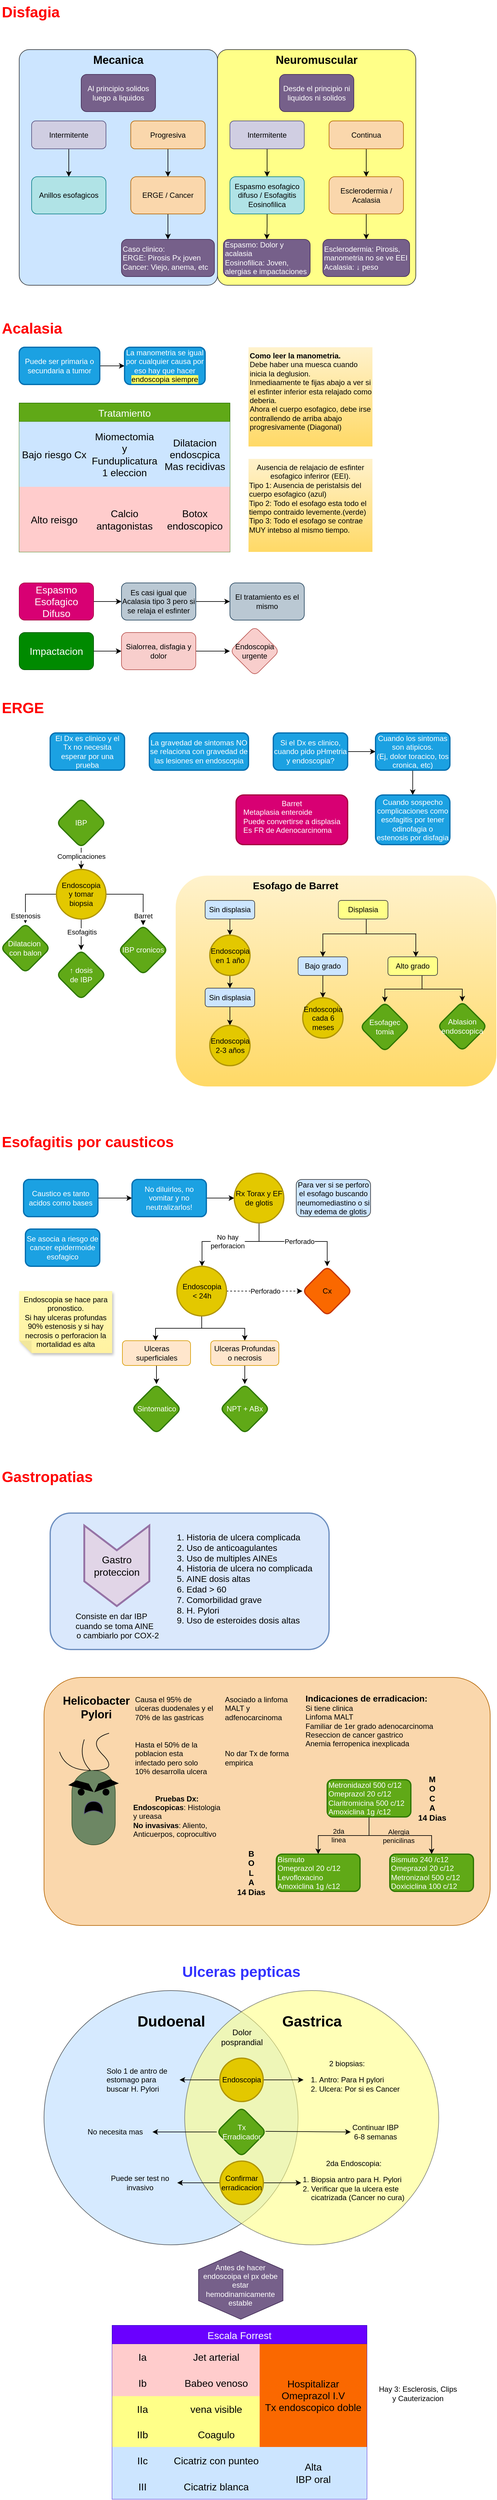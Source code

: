 <mxfile version="21.6.8" type="github">
  <diagram name="Page-1" id="vxQiwhmBXQwjBZL9es7v">
    <mxGraphModel dx="980" dy="1069" grid="1" gridSize="10" guides="1" tooltips="1" connect="1" arrows="1" fold="1" page="1" pageScale="1" pageWidth="850" pageHeight="1100" background="none" math="0" shadow="0">
      <root>
        <mxCell id="0" />
        <mxCell id="1" parent="0" />
        <mxCell id="qXAimA_6PrYC_-zk_ydz-42" value="" style="rounded=1;whiteSpace=wrap;html=1;fillColor=#fad7ac;strokeColor=#b46504;" parent="1" vertex="1">
          <mxGeometry x="110" y="2745" width="720" height="400" as="geometry" />
        </mxCell>
        <mxCell id="qXAimA_6PrYC_-zk_ydz-16" value="" style="rounded=1;whiteSpace=wrap;html=1;fillColor=#dae8fc;strokeColor=#6c8ebf;strokeWidth=2;" parent="1" vertex="1">
          <mxGeometry x="120" y="2480" width="450" height="220" as="geometry" />
        </mxCell>
        <mxCell id="oNGUDVq2gTV8FD3QDTzs-109" value="Esofago de Barret" style="rounded=1;whiteSpace=wrap;html=1;fillColor=#fff2cc;gradientColor=#ffd966;strokeColor=none;verticalAlign=top;fontStyle=1;fontSize=16;align=center;spacingLeft=-132;" parent="1" vertex="1">
          <mxGeometry x="322.5" y="1452" width="517.5" height="340" as="geometry" />
        </mxCell>
        <mxCell id="oNGUDVq2gTV8FD3QDTzs-1" value="Disfagia" style="text;strokeColor=none;fillColor=none;html=1;fontSize=24;fontStyle=1;verticalAlign=middle;align=left;fontColor=#FF0000;" parent="1" vertex="1">
          <mxGeometry x="40" y="40" width="200" height="40" as="geometry" />
        </mxCell>
        <mxCell id="oNGUDVq2gTV8FD3QDTzs-2" value="Mecanica" style="rounded=1;whiteSpace=wrap;html=1;fontSize=18;strokeColor=#36393d;fillColor=#cce5ff;verticalAlign=top;fontStyle=1;arcSize=5;" parent="1" vertex="1">
          <mxGeometry x="70" y="120" width="320" height="380" as="geometry" />
        </mxCell>
        <mxCell id="oNGUDVq2gTV8FD3QDTzs-3" value="Neuromuscular" style="rounded=1;whiteSpace=wrap;html=1;fontSize=18;strokeColor=#36393d;fillColor=#ffff88;verticalAlign=top;fontStyle=1;arcSize=5;" parent="1" vertex="1">
          <mxGeometry x="390" y="120" width="320" height="380" as="geometry" />
        </mxCell>
        <mxCell id="oNGUDVq2gTV8FD3QDTzs-10" value="" style="edgeStyle=orthogonalEdgeStyle;rounded=0;orthogonalLoop=1;jettySize=auto;html=1;" parent="1" source="oNGUDVq2gTV8FD3QDTzs-5" target="oNGUDVq2gTV8FD3QDTzs-9" edge="1">
          <mxGeometry relative="1" as="geometry" />
        </mxCell>
        <mxCell id="oNGUDVq2gTV8FD3QDTzs-5" value="Intermitente" style="rounded=1;whiteSpace=wrap;html=1;fillColor=#d0cee2;strokeColor=#56517e;" parent="1" vertex="1">
          <mxGeometry x="90" y="235" width="120" height="45" as="geometry" />
        </mxCell>
        <mxCell id="oNGUDVq2gTV8FD3QDTzs-12" value="" style="edgeStyle=orthogonalEdgeStyle;rounded=0;orthogonalLoop=1;jettySize=auto;html=1;" parent="1" source="oNGUDVq2gTV8FD3QDTzs-6" target="oNGUDVq2gTV8FD3QDTzs-11" edge="1">
          <mxGeometry relative="1" as="geometry" />
        </mxCell>
        <mxCell id="oNGUDVq2gTV8FD3QDTzs-6" value="Progresiva" style="rounded=1;whiteSpace=wrap;html=1;fillColor=#fad7ac;strokeColor=#b46504;" parent="1" vertex="1">
          <mxGeometry x="250" y="235" width="120" height="45" as="geometry" />
        </mxCell>
        <mxCell id="oNGUDVq2gTV8FD3QDTzs-16" value="" style="edgeStyle=orthogonalEdgeStyle;rounded=0;orthogonalLoop=1;jettySize=auto;html=1;" parent="1" source="oNGUDVq2gTV8FD3QDTzs-7" target="oNGUDVq2gTV8FD3QDTzs-15" edge="1">
          <mxGeometry relative="1" as="geometry" />
        </mxCell>
        <mxCell id="oNGUDVq2gTV8FD3QDTzs-7" value="Intermitente" style="rounded=1;whiteSpace=wrap;html=1;fillColor=#d0cee2;strokeColor=#56517e;" parent="1" vertex="1">
          <mxGeometry x="410" y="235" width="120" height="45" as="geometry" />
        </mxCell>
        <mxCell id="oNGUDVq2gTV8FD3QDTzs-18" value="" style="edgeStyle=orthogonalEdgeStyle;rounded=0;orthogonalLoop=1;jettySize=auto;html=1;" parent="1" source="oNGUDVq2gTV8FD3QDTzs-8" target="oNGUDVq2gTV8FD3QDTzs-17" edge="1">
          <mxGeometry relative="1" as="geometry" />
        </mxCell>
        <mxCell id="oNGUDVq2gTV8FD3QDTzs-8" value="Continua" style="rounded=1;whiteSpace=wrap;html=1;fillColor=#fad7ac;strokeColor=#b46504;" parent="1" vertex="1">
          <mxGeometry x="570" y="235" width="120" height="45" as="geometry" />
        </mxCell>
        <mxCell id="oNGUDVq2gTV8FD3QDTzs-9" value="Anillos esofagicos" style="rounded=1;whiteSpace=wrap;html=1;fillColor=#b0e3e6;strokeColor=#0e8088;" parent="1" vertex="1">
          <mxGeometry x="90" y="325" width="120" height="60" as="geometry" />
        </mxCell>
        <mxCell id="oNGUDVq2gTV8FD3QDTzs-14" value="" style="edgeStyle=orthogonalEdgeStyle;rounded=0;orthogonalLoop=1;jettySize=auto;html=1;" parent="1" source="oNGUDVq2gTV8FD3QDTzs-11" target="oNGUDVq2gTV8FD3QDTzs-13" edge="1">
          <mxGeometry relative="1" as="geometry" />
        </mxCell>
        <mxCell id="oNGUDVq2gTV8FD3QDTzs-11" value="ERGE / Cancer" style="rounded=1;whiteSpace=wrap;html=1;fillColor=#fad7ac;strokeColor=#b46504;" parent="1" vertex="1">
          <mxGeometry x="250" y="325" width="120" height="60" as="geometry" />
        </mxCell>
        <mxCell id="oNGUDVq2gTV8FD3QDTzs-13" value="Caso clinico:&lt;br&gt;ERGE: Pirosis Px joven&lt;br&gt;Cancer: Viejo, anema, etc" style="rounded=1;whiteSpace=wrap;html=1;align=left;fillColor=#76608a;fontColor=#ffffff;strokeColor=#432D57;" parent="1" vertex="1">
          <mxGeometry x="235" y="426" width="150" height="60" as="geometry" />
        </mxCell>
        <mxCell id="oNGUDVq2gTV8FD3QDTzs-141" value="" style="edgeStyle=orthogonalEdgeStyle;rounded=0;orthogonalLoop=1;jettySize=auto;html=1;" parent="1" source="oNGUDVq2gTV8FD3QDTzs-15" target="oNGUDVq2gTV8FD3QDTzs-140" edge="1">
          <mxGeometry relative="1" as="geometry" />
        </mxCell>
        <mxCell id="oNGUDVq2gTV8FD3QDTzs-15" value="Espasmo esofagico difuso / Esofagitis Eosinofilica" style="rounded=1;whiteSpace=wrap;html=1;fillColor=#b0e3e6;strokeColor=#0e8088;" parent="1" vertex="1">
          <mxGeometry x="410" y="325" width="120" height="60" as="geometry" />
        </mxCell>
        <mxCell id="oNGUDVq2gTV8FD3QDTzs-20" value="" style="edgeStyle=orthogonalEdgeStyle;rounded=0;orthogonalLoop=1;jettySize=auto;html=1;" parent="1" source="oNGUDVq2gTV8FD3QDTzs-17" target="oNGUDVq2gTV8FD3QDTzs-19" edge="1">
          <mxGeometry relative="1" as="geometry" />
        </mxCell>
        <mxCell id="oNGUDVq2gTV8FD3QDTzs-17" value="Esclerodermia / Acalasia" style="rounded=1;whiteSpace=wrap;html=1;fillColor=#fad7ac;strokeColor=#b46504;" parent="1" vertex="1">
          <mxGeometry x="570" y="325" width="120" height="60" as="geometry" />
        </mxCell>
        <mxCell id="oNGUDVq2gTV8FD3QDTzs-19" value="Esclerodermia: Pirosis, manometria no se ve EEI&lt;br&gt;Acalasia: ↓ peso" style="rounded=1;whiteSpace=wrap;html=1;align=left;fillColor=#76608a;fontColor=#ffffff;strokeColor=#432D57;" parent="1" vertex="1">
          <mxGeometry x="560" y="426" width="140" height="60" as="geometry" />
        </mxCell>
        <mxCell id="oNGUDVq2gTV8FD3QDTzs-21" value="Al principio solidos luego a liquidos" style="rounded=1;whiteSpace=wrap;html=1;fillColor=#76608a;fontColor=#ffffff;strokeColor=#432D57;" parent="1" vertex="1">
          <mxGeometry x="170" y="160" width="120" height="60" as="geometry" />
        </mxCell>
        <mxCell id="oNGUDVq2gTV8FD3QDTzs-22" value="Desde el principio ni liquidos ni solidos" style="rounded=1;whiteSpace=wrap;html=1;fillColor=#76608a;fontColor=#ffffff;strokeColor=#432D57;" parent="1" vertex="1">
          <mxGeometry x="490" y="160" width="120" height="60" as="geometry" />
        </mxCell>
        <mxCell id="oNGUDVq2gTV8FD3QDTzs-24" value="Acalasia" style="text;strokeColor=none;fillColor=none;html=1;fontSize=24;fontStyle=1;verticalAlign=middle;align=left;fontColor=#FF0000;" parent="1" vertex="1">
          <mxGeometry x="40" y="550" width="200" height="40" as="geometry" />
        </mxCell>
        <mxCell id="oNGUDVq2gTV8FD3QDTzs-27" value="" style="edgeStyle=orthogonalEdgeStyle;rounded=0;orthogonalLoop=1;jettySize=auto;html=1;" parent="1" source="oNGUDVq2gTV8FD3QDTzs-25" target="oNGUDVq2gTV8FD3QDTzs-26" edge="1">
          <mxGeometry relative="1" as="geometry" />
        </mxCell>
        <mxCell id="oNGUDVq2gTV8FD3QDTzs-25" value="Puede ser primaria o secundaria a tumor" style="rounded=1;whiteSpace=wrap;html=1;fillColor=#1ba1e2;fontColor=#ffffff;strokeColor=#006EAF;strokeWidth=2;" parent="1" vertex="1">
          <mxGeometry x="70" y="600" width="130" height="60" as="geometry" />
        </mxCell>
        <mxCell id="oNGUDVq2gTV8FD3QDTzs-26" value="La manometria se igual por cualquier causa por eso hay que hacer &lt;font color=&quot;#000000&quot;&gt;&lt;span style=&quot;background-color: rgb(255, 255, 102);&quot;&gt;endoscopia siempre&lt;/span&gt;&lt;/font&gt;" style="rounded=1;whiteSpace=wrap;html=1;fillColor=#1ba1e2;fontColor=#ffffff;strokeColor=#006EAF;strokeWidth=2;" parent="1" vertex="1">
          <mxGeometry x="240" y="600" width="130" height="60" as="geometry" />
        </mxCell>
        <mxCell id="oNGUDVq2gTV8FD3QDTzs-28" value="&lt;b&gt;Como leer la manometria.&lt;br&gt;&lt;/b&gt;Debe haber una muesca cuando inicia la deglusion.&lt;br&gt;Inmediaamente te fijas abajo a ver si el esfinter inferior esta relajado como deberia.&lt;br&gt;Ahora el cuerpo esofagico, debe irse contrallendo de arriba abajo progresivamente (Diagonal)" style="rounded=0;whiteSpace=wrap;html=1;verticalAlign=top;align=left;fillColor=#fff2cc;gradientColor=#ffd966;strokeColor=none;" parent="1" vertex="1">
          <mxGeometry x="440" y="600" width="200" height="160" as="geometry" />
        </mxCell>
        <mxCell id="oNGUDVq2gTV8FD3QDTzs-30" value="Ausencia de relajacio de esfinter esofagico inferiror (EEI).&lt;br&gt;&lt;div style=&quot;text-align: left;&quot;&gt;&lt;span style=&quot;background-color: initial;&quot;&gt;Tipo 1: Ausencia de peristalsis del cuerpo esofagico (azul)&lt;/span&gt;&lt;/div&gt;&lt;div style=&quot;text-align: left;&quot;&gt;&lt;span style=&quot;background-color: initial;&quot;&gt;Tipo 2: Todo el esofago esta todo el tiempo contraido levemente.(verde)&lt;/span&gt;&lt;/div&gt;&lt;div style=&quot;text-align: left;&quot;&gt;&lt;span style=&quot;background-color: initial;&quot;&gt;Tipo 3: Todo el esofago se contrae MUY intebso al mismo tiempo.&lt;/span&gt;&lt;/div&gt;" style="rounded=0;whiteSpace=wrap;html=1;verticalAlign=top;fillColor=#fff2cc;gradientColor=#ffd966;strokeColor=none;" parent="1" vertex="1">
          <mxGeometry x="440" y="780" width="200" height="150" as="geometry" />
        </mxCell>
        <mxCell id="oNGUDVq2gTV8FD3QDTzs-31" value="Tratamiento" style="shape=table;startSize=30;container=1;collapsible=0;childLayout=tableLayout;strokeColor=#2D7600;fontSize=16;fillColor=#60a917;fontColor=#ffffff;" parent="1" vertex="1">
          <mxGeometry x="70" y="690" width="340" height="240" as="geometry" />
        </mxCell>
        <mxCell id="oNGUDVq2gTV8FD3QDTzs-32" value="" style="shape=tableRow;horizontal=0;startSize=0;swimlaneHead=0;swimlaneBody=0;strokeColor=inherit;top=0;left=0;bottom=0;right=0;collapsible=0;dropTarget=0;fillColor=none;points=[[0,0.5],[1,0.5]];portConstraint=eastwest;fontSize=16;" parent="oNGUDVq2gTV8FD3QDTzs-31" vertex="1">
          <mxGeometry y="30" width="340" height="105" as="geometry" />
        </mxCell>
        <mxCell id="oNGUDVq2gTV8FD3QDTzs-33" value="Bajo riesgo Cx" style="shape=partialRectangle;html=1;whiteSpace=wrap;connectable=0;strokeColor=#36393d;overflow=hidden;fillColor=#cce5ff;top=0;left=0;bottom=0;right=0;pointerEvents=1;fontSize=16;" parent="oNGUDVq2gTV8FD3QDTzs-32" vertex="1">
          <mxGeometry width="113" height="105" as="geometry">
            <mxRectangle width="113" height="105" as="alternateBounds" />
          </mxGeometry>
        </mxCell>
        <mxCell id="oNGUDVq2gTV8FD3QDTzs-34" value="Miomectomia&lt;br&gt;y Funduplicatura&lt;br&gt;1 eleccion" style="shape=partialRectangle;html=1;whiteSpace=wrap;connectable=0;strokeColor=#36393d;overflow=hidden;fillColor=#cce5ff;top=0;left=0;bottom=0;right=0;pointerEvents=1;fontSize=16;" parent="oNGUDVq2gTV8FD3QDTzs-32" vertex="1">
          <mxGeometry x="113" width="114" height="105" as="geometry">
            <mxRectangle width="114" height="105" as="alternateBounds" />
          </mxGeometry>
        </mxCell>
        <mxCell id="oNGUDVq2gTV8FD3QDTzs-47" value="Dilatacion endoscpica&lt;br&gt;Mas recidivas" style="shape=partialRectangle;html=1;whiteSpace=wrap;connectable=0;strokeColor=#36393d;overflow=hidden;fillColor=#cce5ff;top=0;left=0;bottom=0;right=0;pointerEvents=1;fontSize=16;" parent="oNGUDVq2gTV8FD3QDTzs-32" vertex="1">
          <mxGeometry x="227" width="113" height="105" as="geometry">
            <mxRectangle width="113" height="105" as="alternateBounds" />
          </mxGeometry>
        </mxCell>
        <mxCell id="oNGUDVq2gTV8FD3QDTzs-36" value="" style="shape=tableRow;horizontal=0;startSize=0;swimlaneHead=0;swimlaneBody=0;strokeColor=inherit;top=0;left=0;bottom=0;right=0;collapsible=0;dropTarget=0;fillColor=none;points=[[0,0.5],[1,0.5]];portConstraint=eastwest;fontSize=16;" parent="oNGUDVq2gTV8FD3QDTzs-31" vertex="1">
          <mxGeometry y="135" width="340" height="105" as="geometry" />
        </mxCell>
        <mxCell id="oNGUDVq2gTV8FD3QDTzs-37" value="Alto reisgo" style="shape=partialRectangle;html=1;whiteSpace=wrap;connectable=0;strokeColor=#36393d;overflow=hidden;fillColor=#ffcccc;top=0;left=0;bottom=0;right=0;pointerEvents=1;fontSize=16;" parent="oNGUDVq2gTV8FD3QDTzs-36" vertex="1">
          <mxGeometry width="113" height="105" as="geometry">
            <mxRectangle width="113" height="105" as="alternateBounds" />
          </mxGeometry>
        </mxCell>
        <mxCell id="oNGUDVq2gTV8FD3QDTzs-38" value="Calcio antagonistas" style="shape=partialRectangle;html=1;whiteSpace=wrap;connectable=0;strokeColor=#36393d;overflow=hidden;fillColor=#ffcccc;top=0;left=0;bottom=0;right=0;pointerEvents=1;fontSize=16;" parent="oNGUDVq2gTV8FD3QDTzs-36" vertex="1">
          <mxGeometry x="113" width="114" height="105" as="geometry">
            <mxRectangle width="114" height="105" as="alternateBounds" />
          </mxGeometry>
        </mxCell>
        <mxCell id="oNGUDVq2gTV8FD3QDTzs-48" value="Botox endoscopico" style="shape=partialRectangle;html=1;whiteSpace=wrap;connectable=0;strokeColor=#36393d;overflow=hidden;fillColor=#ffcccc;top=0;left=0;bottom=0;right=0;pointerEvents=1;fontSize=16;" parent="oNGUDVq2gTV8FD3QDTzs-36" vertex="1">
          <mxGeometry x="227" width="113" height="105" as="geometry">
            <mxRectangle width="113" height="105" as="alternateBounds" />
          </mxGeometry>
        </mxCell>
        <mxCell id="oNGUDVq2gTV8FD3QDTzs-51" value="" style="edgeStyle=orthogonalEdgeStyle;rounded=0;orthogonalLoop=1;jettySize=auto;html=1;" parent="1" source="oNGUDVq2gTV8FD3QDTzs-49" target="oNGUDVq2gTV8FD3QDTzs-50" edge="1">
          <mxGeometry relative="1" as="geometry" />
        </mxCell>
        <mxCell id="oNGUDVq2gTV8FD3QDTzs-49" value="Espasmo Esofagico Difuso" style="rounded=1;whiteSpace=wrap;html=1;fontSize=16;fillColor=#d80073;fontColor=#ffffff;strokeColor=#A50040;" parent="1" vertex="1">
          <mxGeometry x="70" y="980" width="120" height="60" as="geometry" />
        </mxCell>
        <mxCell id="oNGUDVq2gTV8FD3QDTzs-53" value="" style="edgeStyle=orthogonalEdgeStyle;rounded=0;orthogonalLoop=1;jettySize=auto;html=1;" parent="1" source="oNGUDVq2gTV8FD3QDTzs-50" target="oNGUDVq2gTV8FD3QDTzs-52" edge="1">
          <mxGeometry relative="1" as="geometry" />
        </mxCell>
        <mxCell id="oNGUDVq2gTV8FD3QDTzs-50" value="Es casi igual que Acalasia tipo 3 pero si se relaja el esfinter" style="rounded=1;whiteSpace=wrap;html=1;fillColor=#bac8d3;strokeColor=#23445d;" parent="1" vertex="1">
          <mxGeometry x="235" y="980" width="120" height="60" as="geometry" />
        </mxCell>
        <mxCell id="oNGUDVq2gTV8FD3QDTzs-52" value="El tratamiento es el mismo" style="rounded=1;whiteSpace=wrap;html=1;fillColor=#bac8d3;strokeColor=#23445d;" parent="1" vertex="1">
          <mxGeometry x="410" y="980" width="120" height="60" as="geometry" />
        </mxCell>
        <mxCell id="oNGUDVq2gTV8FD3QDTzs-54" value="ERGE" style="text;strokeColor=none;fillColor=none;html=1;fontSize=24;fontStyle=1;verticalAlign=middle;align=left;fontColor=#FF0000;" parent="1" vertex="1">
          <mxGeometry x="40" y="1162" width="200" height="40" as="geometry" />
        </mxCell>
        <mxCell id="oNGUDVq2gTV8FD3QDTzs-56" value="El Dx es clinico y el Tx no necesita esperar por una prueba" style="rounded=1;whiteSpace=wrap;html=1;fillColor=#1ba1e2;fontColor=#ffffff;strokeColor=#006EAF;strokeWidth=2;" parent="1" vertex="1">
          <mxGeometry x="120" y="1222" width="120" height="60" as="geometry" />
        </mxCell>
        <mxCell id="oNGUDVq2gTV8FD3QDTzs-57" value="La gravedad de sintomas NO se relaciona con gravedad de las lesiones en endoscopia" style="rounded=1;whiteSpace=wrap;html=1;fillColor=#1ba1e2;fontColor=#ffffff;strokeColor=#006EAF;strokeWidth=2;" parent="1" vertex="1">
          <mxGeometry x="280" y="1222" width="160" height="60" as="geometry" />
        </mxCell>
        <mxCell id="oNGUDVq2gTV8FD3QDTzs-60" value="" style="edgeStyle=orthogonalEdgeStyle;rounded=0;orthogonalLoop=1;jettySize=auto;html=1;" parent="1" source="oNGUDVq2gTV8FD3QDTzs-58" target="oNGUDVq2gTV8FD3QDTzs-59" edge="1">
          <mxGeometry relative="1" as="geometry" />
        </mxCell>
        <mxCell id="oNGUDVq2gTV8FD3QDTzs-58" value="Si el Dx es clinico, cuando pido pHmetria y endoscopia?" style="rounded=1;whiteSpace=wrap;html=1;fillColor=#1ba1e2;fontColor=#ffffff;strokeColor=#006EAF;strokeWidth=2;" parent="1" vertex="1">
          <mxGeometry x="480" y="1222" width="120" height="60" as="geometry" />
        </mxCell>
        <mxCell id="oNGUDVq2gTV8FD3QDTzs-62" value="" style="edgeStyle=orthogonalEdgeStyle;rounded=0;orthogonalLoop=1;jettySize=auto;html=1;" parent="1" source="oNGUDVq2gTV8FD3QDTzs-59" target="oNGUDVq2gTV8FD3QDTzs-61" edge="1">
          <mxGeometry relative="1" as="geometry" />
        </mxCell>
        <mxCell id="oNGUDVq2gTV8FD3QDTzs-59" value="Cuando los sintomas son atipicos. &lt;br&gt;(Ej, dolor toracico, tos cronica, etc)" style="rounded=1;whiteSpace=wrap;html=1;fillColor=#1ba1e2;fontColor=#ffffff;strokeColor=#006EAF;strokeWidth=2;" parent="1" vertex="1">
          <mxGeometry x="645" y="1222" width="120" height="60" as="geometry" />
        </mxCell>
        <mxCell id="oNGUDVq2gTV8FD3QDTzs-61" value="Cuando sospecho complicaciones como esofagitis por tener odinofagia o estenosis por disfagia" style="rounded=1;whiteSpace=wrap;html=1;fillColor=#1ba1e2;fontColor=#ffffff;strokeColor=#006EAF;strokeWidth=2;" parent="1" vertex="1">
          <mxGeometry x="645" y="1322" width="120" height="80" as="geometry" />
        </mxCell>
        <mxCell id="oNGUDVq2gTV8FD3QDTzs-63" value="IBP" style="rhombus;whiteSpace=wrap;html=1;rounded=1;fillColor=#60a917;fontColor=#ffffff;strokeColor=#2D7600;strokeWidth=2;" parent="1" vertex="1">
          <mxGeometry x="130" y="1327" width="80" height="80" as="geometry" />
        </mxCell>
        <mxCell id="oNGUDVq2gTV8FD3QDTzs-65" value="IBP cronicos" style="rhombus;whiteSpace=wrap;html=1;rounded=1;fillColor=#60a917;fontColor=#ffffff;strokeColor=#2D7600;strokeWidth=2;" parent="1" vertex="1">
          <mxGeometry x="230" y="1532" width="80" height="80" as="geometry" />
        </mxCell>
        <mxCell id="oNGUDVq2gTV8FD3QDTzs-68" value="Dilatacion&amp;nbsp;&lt;br&gt;con balon" style="rhombus;whiteSpace=wrap;html=1;rounded=1;direction=south;fillColor=#60a917;fontColor=#ffffff;strokeColor=#2D7600;strokeWidth=2;" parent="1" vertex="1">
          <mxGeometry x="40" y="1529" width="80" height="80" as="geometry" />
        </mxCell>
        <mxCell id="oNGUDVq2gTV8FD3QDTzs-72" value="" style="edgeStyle=orthogonalEdgeStyle;rounded=0;orthogonalLoop=1;jettySize=auto;html=1;" parent="1" source="oNGUDVq2gTV8FD3QDTzs-63" target="oNGUDVq2gTV8FD3QDTzs-71" edge="1">
          <mxGeometry relative="1" as="geometry">
            <mxPoint x="355" y="1357" as="sourcePoint" />
            <mxPoint x="285" y="1617" as="targetPoint" />
          </mxGeometry>
        </mxCell>
        <mxCell id="oNGUDVq2gTV8FD3QDTzs-105" value="Complicaciones" style="edgeLabel;html=1;align=center;verticalAlign=middle;resizable=0;points=[];" parent="oNGUDVq2gTV8FD3QDTzs-72" vertex="1" connectable="0">
          <mxGeometry x="-0.378" relative="1" as="geometry">
            <mxPoint as="offset" />
          </mxGeometry>
        </mxCell>
        <mxCell id="oNGUDVq2gTV8FD3QDTzs-74" value="" style="edgeStyle=orthogonalEdgeStyle;rounded=0;orthogonalLoop=1;jettySize=auto;html=1;" parent="1" source="oNGUDVq2gTV8FD3QDTzs-71" target="oNGUDVq2gTV8FD3QDTzs-68" edge="1">
          <mxGeometry relative="1" as="geometry" />
        </mxCell>
        <mxCell id="oNGUDVq2gTV8FD3QDTzs-106" value="Estenosis" style="edgeLabel;html=1;align=center;verticalAlign=middle;resizable=0;points=[];" parent="oNGUDVq2gTV8FD3QDTzs-74" vertex="1" connectable="0">
          <mxGeometry x="0.559" relative="1" as="geometry">
            <mxPoint y="9" as="offset" />
          </mxGeometry>
        </mxCell>
        <mxCell id="oNGUDVq2gTV8FD3QDTzs-75" value="" style="edgeStyle=orthogonalEdgeStyle;rounded=0;orthogonalLoop=1;jettySize=auto;html=1;" parent="1" source="oNGUDVq2gTV8FD3QDTzs-71" target="oNGUDVq2gTV8FD3QDTzs-65" edge="1">
          <mxGeometry relative="1" as="geometry" />
        </mxCell>
        <mxCell id="oNGUDVq2gTV8FD3QDTzs-104" value="Barret" style="edgeLabel;html=1;align=center;verticalAlign=middle;resizable=0;points=[];" parent="oNGUDVq2gTV8FD3QDTzs-75" vertex="1" connectable="0">
          <mxGeometry x="0.65" y="2" relative="1" as="geometry">
            <mxPoint x="-2" y="4" as="offset" />
          </mxGeometry>
        </mxCell>
        <mxCell id="oNGUDVq2gTV8FD3QDTzs-79" value="" style="edgeStyle=orthogonalEdgeStyle;rounded=0;orthogonalLoop=1;jettySize=auto;html=1;" parent="1" source="oNGUDVq2gTV8FD3QDTzs-71" target="oNGUDVq2gTV8FD3QDTzs-78" edge="1">
          <mxGeometry relative="1" as="geometry" />
        </mxCell>
        <mxCell id="oNGUDVq2gTV8FD3QDTzs-80" value="Esofagitis" style="edgeLabel;html=1;align=center;verticalAlign=middle;resizable=0;points=[];" parent="oNGUDVq2gTV8FD3QDTzs-79" vertex="1" connectable="0">
          <mxGeometry x="-0.176" y="1" relative="1" as="geometry">
            <mxPoint as="offset" />
          </mxGeometry>
        </mxCell>
        <mxCell id="oNGUDVq2gTV8FD3QDTzs-71" value="Endoscopia&lt;br&gt;y tomar biopsia" style="ellipse;whiteSpace=wrap;html=1;aspect=fixed;fillColor=#e3c800;fontColor=#000000;strokeColor=#B09500;strokeWidth=2;" parent="1" vertex="1">
          <mxGeometry x="130" y="1442" width="80" height="80" as="geometry" />
        </mxCell>
        <mxCell id="oNGUDVq2gTV8FD3QDTzs-78" value="↑ dosis &lt;br&gt;de IBP" style="rhombus;whiteSpace=wrap;html=1;rounded=1;fillColor=#60a917;fontColor=#ffffff;strokeColor=#2D7600;strokeWidth=2;" parent="1" vertex="1">
          <mxGeometry x="130" y="1572" width="80" height="80" as="geometry" />
        </mxCell>
        <mxCell id="oNGUDVq2gTV8FD3QDTzs-81" value="Barret&lt;br&gt;&lt;div style=&quot;text-align: left;&quot;&gt;&lt;span style=&quot;background-color: initial;&quot;&gt;Metaplasia enteroide&lt;/span&gt;&lt;/div&gt;&lt;div style=&quot;text-align: left;&quot;&gt;&lt;span style=&quot;background-color: initial;&quot;&gt;Puede convertirse a displasia&lt;/span&gt;&lt;/div&gt;&lt;div style=&quot;text-align: left;&quot;&gt;&lt;span style=&quot;background-color: initial;&quot;&gt;Es FR de Adenocarcinoma&lt;/span&gt;&lt;/div&gt;" style="rounded=1;whiteSpace=wrap;html=1;verticalAlign=top;fillColor=#d80073;fontColor=#ffffff;strokeColor=#A50040;strokeWidth=2;" parent="1" vertex="1">
          <mxGeometry x="420" y="1322" width="180" height="80" as="geometry" />
        </mxCell>
        <mxCell id="oNGUDVq2gTV8FD3QDTzs-87" value="" style="edgeStyle=orthogonalEdgeStyle;rounded=0;orthogonalLoop=1;jettySize=auto;html=1;" parent="1" source="oNGUDVq2gTV8FD3QDTzs-82" target="oNGUDVq2gTV8FD3QDTzs-86" edge="1">
          <mxGeometry relative="1" as="geometry" />
        </mxCell>
        <mxCell id="oNGUDVq2gTV8FD3QDTzs-82" value="Sin displasia" style="rounded=1;whiteSpace=wrap;html=1;fillColor=#cce5ff;strokeColor=#36393d;" parent="1" vertex="1">
          <mxGeometry x="370" y="1492" width="80" height="30" as="geometry" />
        </mxCell>
        <mxCell id="oNGUDVq2gTV8FD3QDTzs-93" value="" style="edgeStyle=orthogonalEdgeStyle;rounded=0;orthogonalLoop=1;jettySize=auto;html=1;" parent="1" source="oNGUDVq2gTV8FD3QDTzs-83" target="oNGUDVq2gTV8FD3QDTzs-92" edge="1">
          <mxGeometry relative="1" as="geometry">
            <Array as="points">
              <mxPoint x="630" y="1546" />
              <mxPoint x="560" y="1546" />
            </Array>
          </mxGeometry>
        </mxCell>
        <mxCell id="oNGUDVq2gTV8FD3QDTzs-97" value="" style="edgeStyle=orthogonalEdgeStyle;rounded=0;orthogonalLoop=1;jettySize=auto;html=1;" parent="1" source="oNGUDVq2gTV8FD3QDTzs-83" target="oNGUDVq2gTV8FD3QDTzs-96" edge="1">
          <mxGeometry relative="1" as="geometry">
            <Array as="points">
              <mxPoint x="630" y="1546" />
              <mxPoint x="710" y="1546" />
            </Array>
          </mxGeometry>
        </mxCell>
        <mxCell id="oNGUDVq2gTV8FD3QDTzs-83" value="Displasia" style="rounded=1;whiteSpace=wrap;html=1;fillColor=#ffff88;strokeColor=#36393d;" parent="1" vertex="1">
          <mxGeometry x="585" y="1492" width="80" height="30" as="geometry" />
        </mxCell>
        <mxCell id="oNGUDVq2gTV8FD3QDTzs-89" value="" style="edgeStyle=orthogonalEdgeStyle;rounded=0;orthogonalLoop=1;jettySize=auto;html=1;" parent="1" source="oNGUDVq2gTV8FD3QDTzs-86" target="oNGUDVq2gTV8FD3QDTzs-88" edge="1">
          <mxGeometry relative="1" as="geometry" />
        </mxCell>
        <mxCell id="oNGUDVq2gTV8FD3QDTzs-86" value="Endoscopia en 1 año" style="ellipse;whiteSpace=wrap;html=1;rounded=1;fillColor=#e3c800;fontColor=#000000;strokeColor=#B09500;strokeWidth=2;" parent="1" vertex="1">
          <mxGeometry x="377.5" y="1548" width="65" height="65" as="geometry" />
        </mxCell>
        <mxCell id="oNGUDVq2gTV8FD3QDTzs-91" value="" style="edgeStyle=orthogonalEdgeStyle;rounded=0;orthogonalLoop=1;jettySize=auto;html=1;" parent="1" source="oNGUDVq2gTV8FD3QDTzs-88" target="oNGUDVq2gTV8FD3QDTzs-90" edge="1">
          <mxGeometry relative="1" as="geometry" />
        </mxCell>
        <mxCell id="oNGUDVq2gTV8FD3QDTzs-88" value="Sin displasia" style="rounded=1;whiteSpace=wrap;html=1;fillColor=#cce5ff;strokeColor=#36393d;" parent="1" vertex="1">
          <mxGeometry x="370" y="1633.5" width="80" height="30" as="geometry" />
        </mxCell>
        <mxCell id="oNGUDVq2gTV8FD3QDTzs-90" value="Endoscopia &lt;br&gt;2-3 años" style="ellipse;whiteSpace=wrap;html=1;rounded=1;fillColor=#e3c800;fontColor=#000000;strokeColor=#B09500;strokeWidth=2;" parent="1" vertex="1">
          <mxGeometry x="377.5" y="1693.5" width="65" height="65" as="geometry" />
        </mxCell>
        <mxCell id="oNGUDVq2gTV8FD3QDTzs-95" value="" style="edgeStyle=orthogonalEdgeStyle;rounded=0;orthogonalLoop=1;jettySize=auto;html=1;" parent="1" source="oNGUDVq2gTV8FD3QDTzs-92" target="oNGUDVq2gTV8FD3QDTzs-94" edge="1">
          <mxGeometry relative="1" as="geometry" />
        </mxCell>
        <mxCell id="oNGUDVq2gTV8FD3QDTzs-92" value="Bajo grado" style="rounded=1;whiteSpace=wrap;html=1;fillColor=#cce5ff;strokeColor=#36393d;" parent="1" vertex="1">
          <mxGeometry x="520" y="1583" width="80" height="30" as="geometry" />
        </mxCell>
        <mxCell id="oNGUDVq2gTV8FD3QDTzs-94" value="Endoscopia cada 6 meses" style="ellipse;whiteSpace=wrap;html=1;rounded=1;fillColor=#e3c800;fontColor=#000000;strokeColor=#B09500;strokeWidth=2;" parent="1" vertex="1">
          <mxGeometry x="527.5" y="1649" width="65" height="65" as="geometry" />
        </mxCell>
        <mxCell id="oNGUDVq2gTV8FD3QDTzs-99" value="" style="edgeStyle=orthogonalEdgeStyle;rounded=0;orthogonalLoop=1;jettySize=auto;html=1;" parent="1" source="oNGUDVq2gTV8FD3QDTzs-96" target="oNGUDVq2gTV8FD3QDTzs-98" edge="1">
          <mxGeometry relative="1" as="geometry">
            <Array as="points">
              <mxPoint x="720" y="1635" />
              <mxPoint x="660" y="1635" />
            </Array>
          </mxGeometry>
        </mxCell>
        <mxCell id="oNGUDVq2gTV8FD3QDTzs-101" value="" style="edgeStyle=orthogonalEdgeStyle;rounded=0;orthogonalLoop=1;jettySize=auto;html=1;entryX=0.5;entryY=0;entryDx=0;entryDy=0;" parent="1" target="oNGUDVq2gTV8FD3QDTzs-100" edge="1">
          <mxGeometry relative="1" as="geometry">
            <mxPoint x="720" y="1628" as="sourcePoint" />
            <mxPoint x="785" y="1651" as="targetPoint" />
            <Array as="points">
              <mxPoint x="720" y="1635" />
              <mxPoint x="785" y="1635" />
            </Array>
          </mxGeometry>
        </mxCell>
        <mxCell id="oNGUDVq2gTV8FD3QDTzs-96" value="Alto grado" style="rounded=1;whiteSpace=wrap;html=1;fillColor=#ffff88;strokeColor=#36393d;" parent="1" vertex="1">
          <mxGeometry x="665" y="1583" width="80" height="30" as="geometry" />
        </mxCell>
        <mxCell id="oNGUDVq2gTV8FD3QDTzs-98" value="Esofagec&lt;br&gt;tomia" style="rhombus;whiteSpace=wrap;html=1;rounded=1;fillColor=#60a917;fontColor=#ffffff;strokeColor=#2D7600;strokeWidth=2;" parent="1" vertex="1">
          <mxGeometry x="620" y="1656" width="80" height="80" as="geometry" />
        </mxCell>
        <mxCell id="oNGUDVq2gTV8FD3QDTzs-100" value="Ablasion endoscopica" style="rhombus;whiteSpace=wrap;html=1;rounded=1;fillColor=#60a917;fontColor=#ffffff;strokeColor=#2D7600;strokeWidth=2;" parent="1" vertex="1">
          <mxGeometry x="745" y="1655" width="80" height="80" as="geometry" />
        </mxCell>
        <mxCell id="oNGUDVq2gTV8FD3QDTzs-110" value="Esofagitis por causticos" style="text;strokeColor=none;fillColor=none;html=1;fontSize=24;fontStyle=1;verticalAlign=middle;align=left;fontColor=#FF0000;" parent="1" vertex="1">
          <mxGeometry x="40" y="1862" width="200" height="40" as="geometry" />
        </mxCell>
        <mxCell id="oNGUDVq2gTV8FD3QDTzs-114" value="" style="edgeStyle=orthogonalEdgeStyle;rounded=0;orthogonalLoop=1;jettySize=auto;html=1;" parent="1" source="oNGUDVq2gTV8FD3QDTzs-112" target="oNGUDVq2gTV8FD3QDTzs-113" edge="1">
          <mxGeometry relative="1" as="geometry" />
        </mxCell>
        <mxCell id="oNGUDVq2gTV8FD3QDTzs-112" value="Caustico es tanto acidos como bases" style="rounded=1;whiteSpace=wrap;html=1;fillColor=#1ba1e2;fontColor=#ffffff;strokeColor=#006EAF;strokeWidth=2;" parent="1" vertex="1">
          <mxGeometry x="77" y="1942" width="120" height="60" as="geometry" />
        </mxCell>
        <mxCell id="oNGUDVq2gTV8FD3QDTzs-116" value="" style="edgeStyle=orthogonalEdgeStyle;rounded=0;orthogonalLoop=1;jettySize=auto;html=1;" parent="1" source="oNGUDVq2gTV8FD3QDTzs-113" target="oNGUDVq2gTV8FD3QDTzs-115" edge="1">
          <mxGeometry relative="1" as="geometry" />
        </mxCell>
        <mxCell id="oNGUDVq2gTV8FD3QDTzs-113" value="No diluirlos, no vomitar y no neutralizarlos!" style="rounded=1;whiteSpace=wrap;html=1;fillColor=#1ba1e2;fontColor=#ffffff;strokeColor=#006EAF;strokeWidth=2;" parent="1" vertex="1">
          <mxGeometry x="252" y="1942" width="120" height="60" as="geometry" />
        </mxCell>
        <mxCell id="oNGUDVq2gTV8FD3QDTzs-119" value="" style="edgeStyle=orthogonalEdgeStyle;rounded=0;orthogonalLoop=1;jettySize=auto;html=1;" parent="1" source="oNGUDVq2gTV8FD3QDTzs-115" target="oNGUDVq2gTV8FD3QDTzs-118" edge="1">
          <mxGeometry relative="1" as="geometry">
            <Array as="points">
              <mxPoint x="457" y="2042" />
              <mxPoint x="365" y="2042" />
            </Array>
          </mxGeometry>
        </mxCell>
        <mxCell id="oNGUDVq2gTV8FD3QDTzs-120" value="No hay&lt;br&gt;perforacion" style="edgeLabel;html=1;align=center;verticalAlign=middle;resizable=0;points=[];spacing=-2;" parent="oNGUDVq2gTV8FD3QDTzs-119" vertex="1" connectable="0">
          <mxGeometry x="-0.275" y="-2" relative="1" as="geometry">
            <mxPoint x="-23" y="2" as="offset" />
          </mxGeometry>
        </mxCell>
        <mxCell id="oNGUDVq2gTV8FD3QDTzs-126" value="" style="edgeStyle=orthogonalEdgeStyle;rounded=0;orthogonalLoop=1;jettySize=auto;html=1;" parent="1" source="oNGUDVq2gTV8FD3QDTzs-115" target="oNGUDVq2gTV8FD3QDTzs-125" edge="1">
          <mxGeometry relative="1" as="geometry">
            <Array as="points">
              <mxPoint x="457" y="2042" />
              <mxPoint x="567" y="2042" />
            </Array>
          </mxGeometry>
        </mxCell>
        <mxCell id="oNGUDVq2gTV8FD3QDTzs-127" value="Perforado" style="edgeLabel;html=1;align=center;verticalAlign=middle;resizable=0;points=[];" parent="oNGUDVq2gTV8FD3QDTzs-126" vertex="1" connectable="0">
          <mxGeometry x="-0.3" y="1" relative="1" as="geometry">
            <mxPoint x="32" y="1" as="offset" />
          </mxGeometry>
        </mxCell>
        <mxCell id="oNGUDVq2gTV8FD3QDTzs-115" value="Rx Torax y EF de glotis" style="ellipse;whiteSpace=wrap;html=1;rounded=1;fillColor=#e3c800;fontColor=#000000;strokeColor=#B09500;strokeWidth=2;" parent="1" vertex="1">
          <mxGeometry x="417" y="1932" width="80" height="80" as="geometry" />
        </mxCell>
        <mxCell id="oNGUDVq2gTV8FD3QDTzs-117" value="Para ver si se perforo el esofago buscando neumomediastino o si hay edema de glotis" style="rounded=1;whiteSpace=wrap;html=1;fillColor=#cce5ff;strokeColor=#36393d;" parent="1" vertex="1">
          <mxGeometry x="517" y="1942" width="120" height="60" as="geometry" />
        </mxCell>
        <mxCell id="oNGUDVq2gTV8FD3QDTzs-129" value="" style="edgeStyle=orthogonalEdgeStyle;rounded=0;orthogonalLoop=1;jettySize=auto;html=1;" parent="1" source="oNGUDVq2gTV8FD3QDTzs-118" target="oNGUDVq2gTV8FD3QDTzs-128" edge="1">
          <mxGeometry relative="1" as="geometry">
            <Array as="points">
              <mxPoint x="365" y="2182" />
              <mxPoint x="290" y="2182" />
            </Array>
          </mxGeometry>
        </mxCell>
        <mxCell id="oNGUDVq2gTV8FD3QDTzs-134" style="edgeStyle=orthogonalEdgeStyle;rounded=0;orthogonalLoop=1;jettySize=auto;html=1;entryX=0;entryY=0.5;entryDx=0;entryDy=0;dashed=1;" parent="1" source="oNGUDVq2gTV8FD3QDTzs-118" target="oNGUDVq2gTV8FD3QDTzs-125" edge="1">
          <mxGeometry relative="1" as="geometry" />
        </mxCell>
        <mxCell id="oNGUDVq2gTV8FD3QDTzs-135" value="Perforado" style="edgeLabel;html=1;align=center;verticalAlign=middle;resizable=0;points=[];" parent="oNGUDVq2gTV8FD3QDTzs-134" vertex="1" connectable="0">
          <mxGeometry x="-0.306" relative="1" as="geometry">
            <mxPoint x="20" as="offset" />
          </mxGeometry>
        </mxCell>
        <mxCell id="oNGUDVq2gTV8FD3QDTzs-136" style="edgeStyle=orthogonalEdgeStyle;rounded=0;orthogonalLoop=1;jettySize=auto;html=1;entryX=0.5;entryY=0;entryDx=0;entryDy=0;" parent="1" source="oNGUDVq2gTV8FD3QDTzs-118" target="oNGUDVq2gTV8FD3QDTzs-131" edge="1">
          <mxGeometry relative="1" as="geometry" />
        </mxCell>
        <mxCell id="oNGUDVq2gTV8FD3QDTzs-118" value="Endoscopia &lt;br&gt;&amp;lt; 24h" style="ellipse;whiteSpace=wrap;html=1;rounded=1;fillColor=#e3c800;fontColor=#000000;strokeColor=#B09500;strokeWidth=2;" parent="1" vertex="1">
          <mxGeometry x="324.5" y="2082" width="80" height="80" as="geometry" />
        </mxCell>
        <mxCell id="oNGUDVq2gTV8FD3QDTzs-124" value="Se asocia a riesgo de cancer epidermoide esofagico" style="rounded=1;whiteSpace=wrap;html=1;fillColor=#1ba1e2;fontColor=#ffffff;strokeColor=#006EAF;strokeWidth=2;" parent="1" vertex="1">
          <mxGeometry x="80" y="2022" width="120" height="60" as="geometry" />
        </mxCell>
        <mxCell id="oNGUDVq2gTV8FD3QDTzs-125" value="Cx" style="rhombus;whiteSpace=wrap;html=1;rounded=1;fillColor=#fa6800;fontColor=#000000;strokeColor=#C73500;strokeWidth=2;" parent="1" vertex="1">
          <mxGeometry x="527" y="2082" width="80" height="80" as="geometry" />
        </mxCell>
        <mxCell id="oNGUDVq2gTV8FD3QDTzs-138" value="" style="edgeStyle=orthogonalEdgeStyle;rounded=0;orthogonalLoop=1;jettySize=auto;html=1;" parent="1" source="oNGUDVq2gTV8FD3QDTzs-128" target="oNGUDVq2gTV8FD3QDTzs-137" edge="1">
          <mxGeometry relative="1" as="geometry" />
        </mxCell>
        <mxCell id="oNGUDVq2gTV8FD3QDTzs-128" value="Ulceras superficiales" style="whiteSpace=wrap;html=1;rounded=1;fillColor=#ffe6cc;strokeColor=#d79b00;" parent="1" vertex="1">
          <mxGeometry x="236.5" y="2202" width="110" height="40" as="geometry" />
        </mxCell>
        <mxCell id="oNGUDVq2gTV8FD3QDTzs-133" value="" style="edgeStyle=orthogonalEdgeStyle;rounded=0;orthogonalLoop=1;jettySize=auto;html=1;" parent="1" source="oNGUDVq2gTV8FD3QDTzs-131" target="oNGUDVq2gTV8FD3QDTzs-132" edge="1">
          <mxGeometry relative="1" as="geometry" />
        </mxCell>
        <mxCell id="oNGUDVq2gTV8FD3QDTzs-131" value="Ulceras Profundas o necrosis" style="whiteSpace=wrap;html=1;rounded=1;fillColor=#ffe6cc;strokeColor=#d79b00;" parent="1" vertex="1">
          <mxGeometry x="379" y="2202" width="110" height="40" as="geometry" />
        </mxCell>
        <mxCell id="oNGUDVq2gTV8FD3QDTzs-132" value="NPT + ABx" style="rhombus;whiteSpace=wrap;html=1;rounded=1;fillColor=#60a917;fontColor=#ffffff;strokeColor=#2D7600;strokeWidth=2;" parent="1" vertex="1">
          <mxGeometry x="394" y="2272" width="80" height="80" as="geometry" />
        </mxCell>
        <mxCell id="oNGUDVq2gTV8FD3QDTzs-137" value="Sintomatico" style="rhombus;whiteSpace=wrap;html=1;rounded=1;fillColor=#60a917;fontColor=#ffffff;strokeColor=#2D7600;strokeWidth=2;" parent="1" vertex="1">
          <mxGeometry x="251.5" y="2272" width="80" height="80" as="geometry" />
        </mxCell>
        <mxCell id="oNGUDVq2gTV8FD3QDTzs-139" value="Endoscopia se hace para pronostico.&lt;br style=&quot;border-color: var(--border-color);&quot;&gt;Si hay ulceras profundas 90% estenosis y si hay necrosis o perforacion la mortalidad es alta" style="shape=note;whiteSpace=wrap;html=1;backgroundOutline=1;fontColor=#000000;darkOpacity=0.05;fillColor=#FFF9B2;strokeColor=none;fillStyle=solid;direction=west;gradientDirection=north;gradientColor=#FFF2A1;shadow=1;size=20;pointerEvents=1;verticalAlign=top;align=center;" parent="1" vertex="1">
          <mxGeometry x="70" y="2122" width="150" height="100" as="geometry" />
        </mxCell>
        <mxCell id="oNGUDVq2gTV8FD3QDTzs-140" value="Espasmo: Dolor y acalasia&lt;br&gt;Eosinofilica: Joven, alergias e impactaciones" style="rounded=1;whiteSpace=wrap;html=1;align=left;fillColor=#76608a;fontColor=#ffffff;strokeColor=#432D57;" parent="1" vertex="1">
          <mxGeometry x="399.5" y="426" width="140" height="60" as="geometry" />
        </mxCell>
        <mxCell id="qXAimA_6PrYC_-zk_ydz-1" value="Gastropatias" style="text;strokeColor=none;fillColor=none;html=1;fontSize=24;fontStyle=1;verticalAlign=middle;align=left;fontColor=#FF0000;" parent="1" vertex="1">
          <mxGeometry x="40" y="2402" width="200" height="40" as="geometry" />
        </mxCell>
        <mxCell id="qXAimA_6PrYC_-zk_ydz-5" value="" style="edgeStyle=orthogonalEdgeStyle;rounded=0;orthogonalLoop=1;jettySize=auto;html=1;" parent="1" source="qXAimA_6PrYC_-zk_ydz-3" target="qXAimA_6PrYC_-zk_ydz-4" edge="1">
          <mxGeometry relative="1" as="geometry" />
        </mxCell>
        <mxCell id="qXAimA_6PrYC_-zk_ydz-3" value="Impactacion" style="rounded=1;whiteSpace=wrap;html=1;fontSize=16;fillColor=#008a00;fontColor=#ffffff;strokeColor=#005700;" parent="1" vertex="1">
          <mxGeometry x="70" y="1060" width="120" height="60" as="geometry" />
        </mxCell>
        <mxCell id="qXAimA_6PrYC_-zk_ydz-9" value="" style="edgeStyle=orthogonalEdgeStyle;rounded=0;orthogonalLoop=1;jettySize=auto;html=1;" parent="1" source="qXAimA_6PrYC_-zk_ydz-4" target="qXAimA_6PrYC_-zk_ydz-8" edge="1">
          <mxGeometry relative="1" as="geometry" />
        </mxCell>
        <mxCell id="qXAimA_6PrYC_-zk_ydz-4" value="Sialorrea, disfagia y dolor" style="whiteSpace=wrap;html=1;rounded=1;fillColor=#f8cecc;strokeColor=#b85450;" parent="1" vertex="1">
          <mxGeometry x="235" y="1060" width="120" height="60" as="geometry" />
        </mxCell>
        <mxCell id="qXAimA_6PrYC_-zk_ydz-8" value="Endoscopia urgente" style="rhombus;whiteSpace=wrap;html=1;rounded=1;fillColor=#f8cecc;strokeColor=#b85450;" parent="1" vertex="1">
          <mxGeometry x="410" y="1050" width="80" height="80" as="geometry" />
        </mxCell>
        <mxCell id="qXAimA_6PrYC_-zk_ydz-13" value="Gastro&lt;br style=&quot;font-size: 16px;&quot;&gt;proteccion" style="shape=step;perimeter=stepPerimeter;whiteSpace=wrap;html=1;fixedSize=1;direction=south;size=40;fontSize=16;fillColor=#e1d5e7;strokeColor=#9673a6;strokeWidth=3;" parent="1" vertex="1">
          <mxGeometry x="175" y="2500" width="105" height="130" as="geometry" />
        </mxCell>
        <mxCell id="qXAimA_6PrYC_-zk_ydz-14" value="&lt;ol style=&quot;font-size: 14px;&quot;&gt;&lt;li style=&quot;font-size: 14px;&quot;&gt;Historia de ulcera complicada&lt;/li&gt;&lt;li style=&quot;font-size: 14px;&quot;&gt;Uso de anticoagulantes&lt;/li&gt;&lt;li style=&quot;font-size: 14px;&quot;&gt;Uso de multiples AINEs&lt;/li&gt;&lt;li style=&quot;font-size: 14px;&quot;&gt;Historia de ulcera no complicada&lt;/li&gt;&lt;li style=&quot;font-size: 14px;&quot;&gt;AINE dosis altas&lt;/li&gt;&lt;li style=&quot;font-size: 14px;&quot;&gt;Edad &amp;gt; 60&lt;/li&gt;&lt;li style=&quot;font-size: 14px;&quot;&gt;Comorbilidad grave&lt;/li&gt;&lt;li style=&quot;font-size: 14px;&quot;&gt;H. Pylori&lt;/li&gt;&lt;li style=&quot;font-size: 14px;&quot;&gt;Uso de esteroides dosis altas&lt;/li&gt;&lt;/ol&gt;" style="rounded=0;whiteSpace=wrap;html=1;align=left;verticalAlign=top;strokeColor=none;fillColor=none;fontSize=14;" parent="1" vertex="1">
          <mxGeometry x="297.5" y="2490" width="262.5" height="170" as="geometry" />
        </mxCell>
        <mxCell id="qXAimA_6PrYC_-zk_ydz-15" value="&lt;div style=&quot;text-align: left; font-size: 13px;&quot;&gt;&lt;span style=&quot;background-color: initial; font-size: 13px;&quot;&gt;Consiste en dar IBP cuando se toma AINE&lt;/span&gt;&lt;/div&gt;o cambiarlo por COX-2" style="rounded=1;whiteSpace=wrap;html=1;fillColor=#dae8fc;strokeColor=none;strokeWidth=2;fontSize=13;" parent="1" vertex="1">
          <mxGeometry x="160" y="2632" width="137.5" height="60" as="geometry" />
        </mxCell>
        <mxCell id="qXAimA_6PrYC_-zk_ydz-17" value="" style="rounded=1;whiteSpace=wrap;html=1;direction=south;arcSize=50;fillColor=#6d8764;strokeColor=#3A5431;fontColor=#ffffff;" parent="1" vertex="1">
          <mxGeometry x="155" y="2895" width="70" height="120" as="geometry" />
        </mxCell>
        <mxCell id="qXAimA_6PrYC_-zk_ydz-18" value="" style="curved=1;endArrow=none;html=1;rounded=0;endFill=0;exitX=0;exitY=0.5;exitDx=0;exitDy=0;" parent="1" source="qXAimA_6PrYC_-zk_ydz-17" edge="1">
          <mxGeometry width="50" height="50" relative="1" as="geometry">
            <mxPoint x="180" y="2895" as="sourcePoint" />
            <mxPoint x="215" y="2835" as="targetPoint" />
            <Array as="points">
              <mxPoint x="230" y="2895" />
              <mxPoint x="180" y="2845" />
            </Array>
          </mxGeometry>
        </mxCell>
        <mxCell id="qXAimA_6PrYC_-zk_ydz-19" value="" style="endArrow=none;html=1;curved=1;" parent="1" edge="1">
          <mxGeometry width="50" height="50" relative="1" as="geometry">
            <mxPoint x="185" y="2895" as="sourcePoint" />
            <mxPoint x="175" y="2845" as="targetPoint" />
            <Array as="points">
              <mxPoint x="165" y="2875" />
            </Array>
          </mxGeometry>
        </mxCell>
        <mxCell id="qXAimA_6PrYC_-zk_ydz-20" value="" style="endArrow=none;html=1;curved=1;" parent="1" edge="1">
          <mxGeometry width="50" height="50" relative="1" as="geometry">
            <mxPoint x="185" y="2895" as="sourcePoint" />
            <mxPoint x="135" y="2865" as="targetPoint" />
            <Array as="points">
              <mxPoint x="145" y="2895" />
            </Array>
          </mxGeometry>
        </mxCell>
        <mxCell id="qXAimA_6PrYC_-zk_ydz-21" value="" style="shape=xor;whiteSpace=wrap;html=1;direction=north;fillColor=#000000;strokeColor=#56517e;" parent="1" vertex="1">
          <mxGeometry x="175" y="2945" width="30" height="20" as="geometry" />
        </mxCell>
        <mxCell id="qXAimA_6PrYC_-zk_ydz-22" value="" style="ellipse;whiteSpace=wrap;html=1;aspect=fixed;fillColor=#000000;" parent="1" vertex="1">
          <mxGeometry x="165" y="2925" width="10" height="10" as="geometry" />
        </mxCell>
        <mxCell id="qXAimA_6PrYC_-zk_ydz-23" value="" style="ellipse;whiteSpace=wrap;html=1;aspect=fixed;fillColor=#000000;" parent="1" vertex="1">
          <mxGeometry x="205" y="2925" width="10" height="10" as="geometry" />
        </mxCell>
        <mxCell id="qXAimA_6PrYC_-zk_ydz-24" value="" style="shape=trapezoid;perimeter=trapezoidPerimeter;whiteSpace=wrap;html=1;fixedSize=1;size=10;rotation=15;fillColor=#000000;strokeColor=#000000;fontColor=#ffffff;" parent="1" vertex="1">
          <mxGeometry x="151" y="2914" width="40" height="10" as="geometry" />
        </mxCell>
        <mxCell id="qXAimA_6PrYC_-zk_ydz-25" value="" style="shape=trapezoid;perimeter=trapezoidPerimeter;whiteSpace=wrap;html=1;fixedSize=1;size=10;rotation=-20;fillColor=#000000;strokeColor=#000000;fontColor=#ffffff;" parent="1" vertex="1">
          <mxGeometry x="189" y="2913" width="40" height="10" as="geometry" />
        </mxCell>
        <mxCell id="qXAimA_6PrYC_-zk_ydz-26" value="Causa el 95% de ulceras duodenales y el 70% de las gastricas" style="rounded=1;whiteSpace=wrap;html=1;strokeColor=none;fillColor=none;align=left;" parent="1" vertex="1">
          <mxGeometry x="255" y="2765" width="130" height="60" as="geometry" />
        </mxCell>
        <mxCell id="qXAimA_6PrYC_-zk_ydz-27" value="Hasta el 50% de la poblacion esta infectado pero solo 10% desarrolla ulcera" style="rounded=1;whiteSpace=wrap;html=1;strokeColor=none;fillColor=none;align=left;" parent="1" vertex="1">
          <mxGeometry x="255" y="2845" width="130" height="60" as="geometry" />
        </mxCell>
        <mxCell id="qXAimA_6PrYC_-zk_ydz-28" value="Asociado a linfoma MALT y adfenocarcinoma" style="rounded=1;whiteSpace=wrap;html=1;strokeColor=none;fillColor=none;align=left;" parent="1" vertex="1">
          <mxGeometry x="400" y="2765" width="120" height="60" as="geometry" />
        </mxCell>
        <mxCell id="qXAimA_6PrYC_-zk_ydz-29" value="&lt;b style=&quot;font-size: 14px;&quot;&gt;Indicaciones de erradicacion:&lt;br&gt;&lt;/b&gt;Si tiene clinica&lt;br&gt;Linfoma MALT&lt;br&gt;Familiar de 1er grado adenocarcinoma&lt;br&gt;Reseccion de cancer gastrico&lt;br&gt;Anemia ferropenica inexplicada" style="rounded=1;whiteSpace=wrap;html=1;align=left;verticalAlign=top;fillColor=none;strokeColor=none;" parent="1" vertex="1">
          <mxGeometry x="530" y="2764" width="210" height="111" as="geometry" />
        </mxCell>
        <mxCell id="qXAimA_6PrYC_-zk_ydz-30" value="&lt;b&gt;Pruebas Dx:&lt;br&gt;&lt;/b&gt;&lt;div style=&quot;text-align: left;&quot;&gt;&lt;span style=&quot;background-color: initial;&quot;&gt;&lt;b&gt;Endoscopicas&lt;/b&gt;: Histologia y ureasa&lt;/span&gt;&lt;/div&gt;&lt;div style=&quot;text-align: left;&quot;&gt;&lt;span style=&quot;background-color: initial;&quot;&gt;&lt;b&gt;No invasivas&lt;/b&gt;: Aliento, Anticuerpos, coprocultivo&lt;/span&gt;&lt;/div&gt;" style="rounded=1;whiteSpace=wrap;html=1;strokeColor=none;fillColor=none;" parent="1" vertex="1">
          <mxGeometry x="252.5" y="2929" width="142.5" height="80" as="geometry" />
        </mxCell>
        <mxCell id="qXAimA_6PrYC_-zk_ydz-34" value="" style="edgeStyle=orthogonalEdgeStyle;rounded=0;orthogonalLoop=1;jettySize=auto;html=1;" parent="1" source="qXAimA_6PrYC_-zk_ydz-31" target="qXAimA_6PrYC_-zk_ydz-33" edge="1">
          <mxGeometry relative="1" as="geometry" />
        </mxCell>
        <mxCell id="qXAimA_6PrYC_-zk_ydz-35" value="Alergia&lt;br&gt;penicilinas" style="edgeLabel;html=1;align=center;verticalAlign=middle;resizable=0;points=[];labelBackgroundColor=none;" parent="qXAimA_6PrYC_-zk_ydz-34" vertex="1" connectable="0">
          <mxGeometry x="-0.175" y="-1" relative="1" as="geometry">
            <mxPoint x="11" as="offset" />
          </mxGeometry>
        </mxCell>
        <mxCell id="qXAimA_6PrYC_-zk_ydz-37" value="" style="edgeStyle=orthogonalEdgeStyle;rounded=0;orthogonalLoop=1;jettySize=auto;html=1;" parent="1" source="qXAimA_6PrYC_-zk_ydz-31" target="qXAimA_6PrYC_-zk_ydz-36" edge="1">
          <mxGeometry relative="1" as="geometry" />
        </mxCell>
        <mxCell id="qXAimA_6PrYC_-zk_ydz-38" value="2da&lt;br&gt;linea" style="edgeLabel;html=1;align=center;verticalAlign=middle;resizable=0;points=[];labelBackgroundColor=none;" parent="qXAimA_6PrYC_-zk_ydz-37" vertex="1" connectable="0">
          <mxGeometry x="0.12" relative="1" as="geometry">
            <mxPoint as="offset" />
          </mxGeometry>
        </mxCell>
        <mxCell id="qXAimA_6PrYC_-zk_ydz-31" value="Metronidazol 500 c/12&lt;br&gt;Omeprazol 20 c/12&lt;br&gt;Claritromicina 500 c/12&lt;br&gt;Amoxiclina 1g /c12" style="whiteSpace=wrap;html=1;align=left;rounded=1;fillColor=#60a917;fontColor=#ffffff;strokeColor=#2D7600;strokeWidth=2;" parent="1" vertex="1">
          <mxGeometry x="567" y="2910" width="135" height="60" as="geometry" />
        </mxCell>
        <mxCell id="qXAimA_6PrYC_-zk_ydz-33" value="Bismuto 240 /c12&lt;br&gt;Omeprazol 20 c/12&lt;br&gt;Metronizaol 500 c/12&lt;br&gt;Doxiciclina 100 c/12" style="whiteSpace=wrap;html=1;align=left;rounded=1;fillColor=#60a917;fontColor=#ffffff;strokeColor=#2D7600;strokeWidth=2;" parent="1" vertex="1">
          <mxGeometry x="668" y="3030" width="135" height="60" as="geometry" />
        </mxCell>
        <mxCell id="qXAimA_6PrYC_-zk_ydz-36" value="Bismuto&lt;br&gt;Omeprazol 20 c/12&lt;br&gt;Levofloxacino&lt;br&gt;Amoxiclina 1g /c12" style="whiteSpace=wrap;html=1;align=left;rounded=1;fillColor=#60a917;fontColor=#ffffff;strokeColor=#2D7600;strokeWidth=2;" parent="1" vertex="1">
          <mxGeometry x="485" y="3030" width="135" height="60" as="geometry" />
        </mxCell>
        <mxCell id="qXAimA_6PrYC_-zk_ydz-39" value="M&lt;br style=&quot;font-size: 13px;&quot;&gt;O&lt;br style=&quot;font-size: 13px;&quot;&gt;C&lt;br style=&quot;font-size: 13px;&quot;&gt;A&lt;br style=&quot;font-size: 13px;&quot;&gt;14 Dias" style="text;html=1;align=center;verticalAlign=middle;resizable=0;points=[];autosize=1;strokeColor=none;fillColor=none;fontStyle=1;fontSize=13;" parent="1" vertex="1">
          <mxGeometry x="700.5" y="2895" width="70" height="90" as="geometry" />
        </mxCell>
        <mxCell id="qXAimA_6PrYC_-zk_ydz-40" value="B&lt;br style=&quot;font-size: 13px;&quot;&gt;O&lt;br style=&quot;font-size: 13px;&quot;&gt;L&lt;br style=&quot;font-size: 13px;&quot;&gt;A&lt;br style=&quot;font-size: 13px;&quot;&gt;14 Dias" style="text;html=1;align=center;verticalAlign=middle;resizable=0;points=[];autosize=1;strokeColor=none;fillColor=none;fontStyle=1;fontSize=13;" parent="1" vertex="1">
          <mxGeometry x="409" y="3015" width="70" height="90" as="geometry" />
        </mxCell>
        <mxCell id="qXAimA_6PrYC_-zk_ydz-41" value="No dar Tx de forma empirica" style="rounded=1;whiteSpace=wrap;html=1;strokeColor=none;fillColor=none;align=left;" parent="1" vertex="1">
          <mxGeometry x="400" y="2845" width="120" height="60" as="geometry" />
        </mxCell>
        <mxCell id="qXAimA_6PrYC_-zk_ydz-44" value="Helicobacter&lt;br style=&quot;font-size: 18px;&quot;&gt;Pylori" style="text;html=1;align=center;verticalAlign=middle;resizable=0;points=[];autosize=1;strokeColor=none;fillColor=none;fontSize=18;fontStyle=1" parent="1" vertex="1">
          <mxGeometry x="129" y="2764" width="130" height="60" as="geometry" />
        </mxCell>
        <mxCell id="BQPg9lVMQ7bvCDqDimIQ-2" value="" style="ellipse;whiteSpace=wrap;html=1;aspect=fixed;fillColor=#cce5ff;strokeColor=#36393d;opacity=80;" vertex="1" parent="1">
          <mxGeometry x="110" y="3250" width="410" height="410" as="geometry" />
        </mxCell>
        <mxCell id="BQPg9lVMQ7bvCDqDimIQ-1" value="" style="ellipse;whiteSpace=wrap;html=1;aspect=fixed;fillColor=#ffff88;strokeColor=#36393d;opacity=60;" vertex="1" parent="1">
          <mxGeometry x="337" y="3250" width="410" height="410" as="geometry" />
        </mxCell>
        <mxCell id="BQPg9lVMQ7bvCDqDimIQ-3" value="Dudoenal" style="text;strokeColor=none;fillColor=none;html=1;fontSize=24;fontStyle=1;verticalAlign=middle;align=center;" vertex="1" parent="1">
          <mxGeometry x="265" y="3280" width="100" height="40" as="geometry" />
        </mxCell>
        <mxCell id="BQPg9lVMQ7bvCDqDimIQ-4" value="Gastrica" style="text;strokeColor=none;fillColor=none;html=1;fontSize=24;fontStyle=1;verticalAlign=middle;align=center;" vertex="1" parent="1">
          <mxGeometry x="492" y="3280" width="100" height="40" as="geometry" />
        </mxCell>
        <mxCell id="BQPg9lVMQ7bvCDqDimIQ-5" value="Dolor &lt;br style=&quot;font-size: 13px;&quot;&gt;posprandial" style="rounded=1;whiteSpace=wrap;html=1;fillColor=none;strokeColor=none;fontSize=13;" vertex="1" parent="1">
          <mxGeometry x="390" y="3310" width="79.38" height="30" as="geometry" />
        </mxCell>
        <mxCell id="BQPg9lVMQ7bvCDqDimIQ-8" value="" style="edgeStyle=orthogonalEdgeStyle;rounded=0;orthogonalLoop=1;jettySize=auto;html=1;" edge="1" parent="1" source="BQPg9lVMQ7bvCDqDimIQ-6" target="BQPg9lVMQ7bvCDqDimIQ-7">
          <mxGeometry relative="1" as="geometry" />
        </mxCell>
        <mxCell id="BQPg9lVMQ7bvCDqDimIQ-10" value="" style="edgeStyle=orthogonalEdgeStyle;rounded=0;orthogonalLoop=1;jettySize=auto;html=1;" edge="1" parent="1" source="BQPg9lVMQ7bvCDqDimIQ-6" target="BQPg9lVMQ7bvCDqDimIQ-9">
          <mxGeometry relative="1" as="geometry" />
        </mxCell>
        <mxCell id="BQPg9lVMQ7bvCDqDimIQ-6" value="Endoscopia" style="ellipse;whiteSpace=wrap;html=1;aspect=fixed;fillColor=#e3c800;fontColor=#000000;strokeColor=#B09500;strokeWidth=2;" vertex="1" parent="1">
          <mxGeometry x="393.75" y="3359" width="70" height="70" as="geometry" />
        </mxCell>
        <mxCell id="BQPg9lVMQ7bvCDqDimIQ-7" value="2 biopsias:&lt;br&gt;&lt;div style=&quot;text-align: left;&quot;&gt;&lt;ol&gt;&lt;li&gt;&lt;span style=&quot;background-color: initial;&quot;&gt;Antro: Para H pylori&lt;/span&gt;&lt;/li&gt;&lt;li&gt;&lt;span style=&quot;background-color: initial;&quot;&gt;Ulcera: Por si es Cancer&lt;/span&gt;&lt;/li&gt;&lt;/ol&gt;&lt;/div&gt;" style="whiteSpace=wrap;html=1;fillColor=none;strokeColor=none;spacingLeft=-21;" vertex="1" parent="1">
          <mxGeometry x="528.75" y="3364" width="161.25" height="60" as="geometry" />
        </mxCell>
        <mxCell id="BQPg9lVMQ7bvCDqDimIQ-9" value="Solo 1 de antro de estomago para buscar H. Pylori" style="whiteSpace=wrap;html=1;fillColor=none;strokeColor=none;align=left;" vertex="1" parent="1">
          <mxGeometry x="208.75" y="3364" width="120" height="60" as="geometry" />
        </mxCell>
        <mxCell id="BQPg9lVMQ7bvCDqDimIQ-15" value="" style="edgeStyle=orthogonalEdgeStyle;rounded=0;orthogonalLoop=1;jettySize=auto;html=1;entryX=0;entryY=0.5;entryDx=0;entryDy=0;" edge="1" parent="1" target="BQPg9lVMQ7bvCDqDimIQ-14">
          <mxGeometry relative="1" as="geometry">
            <mxPoint x="467.5" y="3477" as="sourcePoint" />
            <mxPoint x="547.5" y="3477" as="targetPoint" />
          </mxGeometry>
        </mxCell>
        <mxCell id="BQPg9lVMQ7bvCDqDimIQ-22" value="" style="edgeStyle=orthogonalEdgeStyle;rounded=0;orthogonalLoop=1;jettySize=auto;html=1;" edge="1" parent="1" source="BQPg9lVMQ7bvCDqDimIQ-11" target="BQPg9lVMQ7bvCDqDimIQ-21">
          <mxGeometry relative="1" as="geometry" />
        </mxCell>
        <mxCell id="BQPg9lVMQ7bvCDqDimIQ-11" value="Tx&lt;br&gt;Erradicador" style="rhombus;whiteSpace=wrap;html=1;rounded=1;fillColor=#60a917;fontColor=#ffffff;strokeColor=#2D7600;strokeWidth=2;" vertex="1" parent="1">
          <mxGeometry x="388.75" y="3438" width="80" height="80" as="geometry" />
        </mxCell>
        <mxCell id="BQPg9lVMQ7bvCDqDimIQ-14" value="Continuar IBP 6-8 semanas" style="rhombus;whiteSpace=wrap;html=1;rounded=1;fillColor=none;strokeColor=none;" vertex="1" parent="1">
          <mxGeometry x="605" y="3438" width="80" height="80" as="geometry" />
        </mxCell>
        <mxCell id="BQPg9lVMQ7bvCDqDimIQ-18" value="" style="edgeStyle=orthogonalEdgeStyle;rounded=0;orthogonalLoop=1;jettySize=auto;html=1;" edge="1" parent="1" source="BQPg9lVMQ7bvCDqDimIQ-16" target="BQPg9lVMQ7bvCDqDimIQ-17">
          <mxGeometry relative="1" as="geometry" />
        </mxCell>
        <mxCell id="BQPg9lVMQ7bvCDqDimIQ-20" value="" style="edgeStyle=orthogonalEdgeStyle;rounded=0;orthogonalLoop=1;jettySize=auto;html=1;entryX=0;entryY=0.75;entryDx=0;entryDy=0;" edge="1" parent="1" source="BQPg9lVMQ7bvCDqDimIQ-16" target="BQPg9lVMQ7bvCDqDimIQ-19">
          <mxGeometry relative="1" as="geometry" />
        </mxCell>
        <mxCell id="BQPg9lVMQ7bvCDqDimIQ-16" value="Confirmar erradicacion" style="ellipse;whiteSpace=wrap;html=1;aspect=fixed;fillColor=#e3c800;fontColor=#000000;strokeColor=#B09500;strokeWidth=2;" vertex="1" parent="1">
          <mxGeometry x="394" y="3525" width="70" height="70" as="geometry" />
        </mxCell>
        <mxCell id="BQPg9lVMQ7bvCDqDimIQ-17" value="Puede ser test no invasivo" style="whiteSpace=wrap;html=1;fillColor=none;strokeColor=none;" vertex="1" parent="1">
          <mxGeometry x="205" y="3530" width="120" height="60" as="geometry" />
        </mxCell>
        <mxCell id="BQPg9lVMQ7bvCDqDimIQ-19" value="2da Endoscopia:&lt;br&gt;&lt;ol&gt;&lt;li style=&quot;text-align: left;&quot;&gt;Biopsia antro para H. Pylori&lt;/li&gt;&lt;li style=&quot;text-align: left;&quot;&gt;Verificar que la ulcera este cicatrizada (Cancer no cura)&lt;/li&gt;&lt;/ol&gt;" style="whiteSpace=wrap;html=1;fillColor=none;strokeColor=none;spacingLeft=-25;verticalAlign=top;" vertex="1" parent="1">
          <mxGeometry x="525" y="3515" width="195" height="60" as="geometry" />
        </mxCell>
        <mxCell id="BQPg9lVMQ7bvCDqDimIQ-21" value="No necesita mas" style="whiteSpace=wrap;html=1;fillColor=none;strokeColor=none;rounded=1;strokeWidth=2;" vertex="1" parent="1">
          <mxGeometry x="165" y="3448" width="120" height="60" as="geometry" />
        </mxCell>
        <mxCell id="BQPg9lVMQ7bvCDqDimIQ-23" value="Ulceras pepticas" style="text;strokeColor=none;fillColor=none;html=1;fontSize=24;fontStyle=1;verticalAlign=middle;align=center;fontColor=#3333FF;" vertex="1" parent="1">
          <mxGeometry x="377.5" y="3200" width="100" height="40" as="geometry" />
        </mxCell>
        <mxCell id="BQPg9lVMQ7bvCDqDimIQ-24" value="Escala Forrest" style="shape=table;startSize=30;container=1;collapsible=0;childLayout=tableLayout;strokeColor=#3700CC;fontSize=16;align=center;fillColor=#6a00ff;fontColor=#ffffff;" vertex="1" parent="1">
          <mxGeometry x="220" y="3790" width="411" height="280" as="geometry" />
        </mxCell>
        <mxCell id="BQPg9lVMQ7bvCDqDimIQ-25" value="" style="shape=tableRow;horizontal=0;startSize=0;swimlaneHead=0;swimlaneBody=0;strokeColor=inherit;top=0;left=0;bottom=0;right=0;collapsible=0;dropTarget=0;fillColor=none;points=[[0,0.5],[1,0.5]];portConstraint=eastwest;fontSize=16;" vertex="1" parent="BQPg9lVMQ7bvCDqDimIQ-24">
          <mxGeometry y="30" width="411" height="41" as="geometry" />
        </mxCell>
        <mxCell id="BQPg9lVMQ7bvCDqDimIQ-26" value="Ia" style="shape=partialRectangle;html=1;whiteSpace=wrap;connectable=0;strokeColor=#36393d;overflow=hidden;fillColor=#ffcccc;top=0;left=0;bottom=0;right=0;pointerEvents=1;fontSize=16;" vertex="1" parent="BQPg9lVMQ7bvCDqDimIQ-25">
          <mxGeometry width="98" height="41" as="geometry">
            <mxRectangle width="98" height="41" as="alternateBounds" />
          </mxGeometry>
        </mxCell>
        <mxCell id="BQPg9lVMQ7bvCDqDimIQ-27" value="Jet arterial" style="shape=partialRectangle;html=1;whiteSpace=wrap;connectable=0;strokeColor=#36393d;overflow=hidden;fillColor=#ffcccc;top=0;left=0;bottom=0;right=0;pointerEvents=1;fontSize=16;" vertex="1" parent="BQPg9lVMQ7bvCDqDimIQ-25">
          <mxGeometry x="98" width="140" height="41" as="geometry">
            <mxRectangle width="140" height="41" as="alternateBounds" />
          </mxGeometry>
        </mxCell>
        <mxCell id="BQPg9lVMQ7bvCDqDimIQ-28" value="Hospitalizar&lt;br&gt;Omeprazol I.V&lt;br&gt;Tx endoscopico doble" style="shape=partialRectangle;html=1;whiteSpace=wrap;connectable=0;strokeColor=#C73500;overflow=hidden;fillColor=#fa6800;top=0;left=0;bottom=0;right=0;pointerEvents=1;fontSize=16;rowspan=4;colspan=1;align=center;fontColor=#000000;" vertex="1" parent="BQPg9lVMQ7bvCDqDimIQ-25">
          <mxGeometry x="238" width="173" height="166" as="geometry">
            <mxRectangle width="173" height="41" as="alternateBounds" />
          </mxGeometry>
        </mxCell>
        <mxCell id="BQPg9lVMQ7bvCDqDimIQ-29" value="" style="shape=tableRow;horizontal=0;startSize=0;swimlaneHead=0;swimlaneBody=0;strokeColor=inherit;top=0;left=0;bottom=0;right=0;collapsible=0;dropTarget=0;fillColor=none;points=[[0,0.5],[1,0.5]];portConstraint=eastwest;fontSize=16;" vertex="1" parent="BQPg9lVMQ7bvCDqDimIQ-24">
          <mxGeometry y="71" width="411" height="43" as="geometry" />
        </mxCell>
        <mxCell id="BQPg9lVMQ7bvCDqDimIQ-30" value="Ib" style="shape=partialRectangle;html=1;whiteSpace=wrap;connectable=0;strokeColor=#36393d;overflow=hidden;fillColor=#ffcccc;top=0;left=0;bottom=0;right=0;pointerEvents=1;fontSize=16;" vertex="1" parent="BQPg9lVMQ7bvCDqDimIQ-29">
          <mxGeometry width="98" height="43" as="geometry">
            <mxRectangle width="98" height="43" as="alternateBounds" />
          </mxGeometry>
        </mxCell>
        <mxCell id="BQPg9lVMQ7bvCDqDimIQ-31" value="Babeo venoso" style="shape=partialRectangle;html=1;whiteSpace=wrap;connectable=0;strokeColor=#36393d;overflow=hidden;fillColor=#ffcccc;top=0;left=0;bottom=0;right=0;pointerEvents=1;fontSize=16;" vertex="1" parent="BQPg9lVMQ7bvCDqDimIQ-29">
          <mxGeometry x="98" width="140" height="43" as="geometry">
            <mxRectangle width="140" height="43" as="alternateBounds" />
          </mxGeometry>
        </mxCell>
        <mxCell id="BQPg9lVMQ7bvCDqDimIQ-32" value="" style="shape=partialRectangle;html=1;whiteSpace=wrap;connectable=0;strokeColor=inherit;overflow=hidden;fillColor=none;top=0;left=0;bottom=0;right=0;pointerEvents=1;fontSize=16;" vertex="1" visible="0" parent="BQPg9lVMQ7bvCDqDimIQ-29">
          <mxGeometry x="238" width="173" height="43" as="geometry">
            <mxRectangle width="173" height="43" as="alternateBounds" />
          </mxGeometry>
        </mxCell>
        <mxCell id="BQPg9lVMQ7bvCDqDimIQ-33" value="" style="shape=tableRow;horizontal=0;startSize=0;swimlaneHead=0;swimlaneBody=0;strokeColor=inherit;top=0;left=0;bottom=0;right=0;collapsible=0;dropTarget=0;fillColor=none;points=[[0,0.5],[1,0.5]];portConstraint=eastwest;fontSize=16;" vertex="1" parent="BQPg9lVMQ7bvCDqDimIQ-24">
          <mxGeometry y="114" width="411" height="41" as="geometry" />
        </mxCell>
        <mxCell id="BQPg9lVMQ7bvCDqDimIQ-34" value="IIa" style="shape=partialRectangle;html=1;whiteSpace=wrap;connectable=0;strokeColor=#36393d;overflow=hidden;fillColor=#ffff88;top=0;left=0;bottom=0;right=0;pointerEvents=1;fontSize=16;" vertex="1" parent="BQPg9lVMQ7bvCDqDimIQ-33">
          <mxGeometry width="98" height="41" as="geometry">
            <mxRectangle width="98" height="41" as="alternateBounds" />
          </mxGeometry>
        </mxCell>
        <mxCell id="BQPg9lVMQ7bvCDqDimIQ-35" value="vena visible" style="shape=partialRectangle;html=1;whiteSpace=wrap;connectable=0;strokeColor=#36393d;overflow=hidden;fillColor=#ffff88;top=0;left=0;bottom=0;right=0;pointerEvents=1;fontSize=16;" vertex="1" parent="BQPg9lVMQ7bvCDqDimIQ-33">
          <mxGeometry x="98" width="140" height="41" as="geometry">
            <mxRectangle width="140" height="41" as="alternateBounds" />
          </mxGeometry>
        </mxCell>
        <mxCell id="BQPg9lVMQ7bvCDqDimIQ-36" value="" style="shape=partialRectangle;html=1;whiteSpace=wrap;connectable=0;strokeColor=inherit;overflow=hidden;fillColor=none;top=0;left=0;bottom=0;right=0;pointerEvents=1;fontSize=16;" vertex="1" visible="0" parent="BQPg9lVMQ7bvCDqDimIQ-33">
          <mxGeometry x="238" width="173" height="41" as="geometry">
            <mxRectangle width="173" height="41" as="alternateBounds" />
          </mxGeometry>
        </mxCell>
        <mxCell id="BQPg9lVMQ7bvCDqDimIQ-37" style="shape=tableRow;horizontal=0;startSize=0;swimlaneHead=0;swimlaneBody=0;strokeColor=inherit;top=0;left=0;bottom=0;right=0;collapsible=0;dropTarget=0;fillColor=none;points=[[0,0.5],[1,0.5]];portConstraint=eastwest;fontSize=16;" vertex="1" parent="BQPg9lVMQ7bvCDqDimIQ-24">
          <mxGeometry y="155" width="411" height="41" as="geometry" />
        </mxCell>
        <mxCell id="BQPg9lVMQ7bvCDqDimIQ-38" value="IIb" style="shape=partialRectangle;html=1;whiteSpace=wrap;connectable=0;strokeColor=#36393d;overflow=hidden;fillColor=#ffff88;top=0;left=0;bottom=0;right=0;pointerEvents=1;fontSize=16;" vertex="1" parent="BQPg9lVMQ7bvCDqDimIQ-37">
          <mxGeometry width="98" height="41" as="geometry">
            <mxRectangle width="98" height="41" as="alternateBounds" />
          </mxGeometry>
        </mxCell>
        <mxCell id="BQPg9lVMQ7bvCDqDimIQ-39" value="Coagulo" style="shape=partialRectangle;html=1;whiteSpace=wrap;connectable=0;strokeColor=#36393d;overflow=hidden;fillColor=#ffff88;top=0;left=0;bottom=0;right=0;pointerEvents=1;fontSize=16;" vertex="1" parent="BQPg9lVMQ7bvCDqDimIQ-37">
          <mxGeometry x="98" width="140" height="41" as="geometry">
            <mxRectangle width="140" height="41" as="alternateBounds" />
          </mxGeometry>
        </mxCell>
        <mxCell id="BQPg9lVMQ7bvCDqDimIQ-40" style="shape=partialRectangle;html=1;whiteSpace=wrap;connectable=0;strokeColor=inherit;overflow=hidden;fillColor=none;top=0;left=0;bottom=0;right=0;pointerEvents=1;fontSize=16;" vertex="1" visible="0" parent="BQPg9lVMQ7bvCDqDimIQ-37">
          <mxGeometry x="238" width="173" height="41" as="geometry">
            <mxRectangle width="173" height="41" as="alternateBounds" />
          </mxGeometry>
        </mxCell>
        <mxCell id="BQPg9lVMQ7bvCDqDimIQ-41" style="shape=tableRow;horizontal=0;startSize=0;swimlaneHead=0;swimlaneBody=0;strokeColor=inherit;top=0;left=0;bottom=0;right=0;collapsible=0;dropTarget=0;fillColor=none;points=[[0,0.5],[1,0.5]];portConstraint=eastwest;fontSize=16;" vertex="1" parent="BQPg9lVMQ7bvCDqDimIQ-24">
          <mxGeometry y="196" width="411" height="43" as="geometry" />
        </mxCell>
        <mxCell id="BQPg9lVMQ7bvCDqDimIQ-42" value="IIc" style="shape=partialRectangle;html=1;whiteSpace=wrap;connectable=0;strokeColor=#36393d;overflow=hidden;fillColor=#cce5ff;top=0;left=0;bottom=0;right=0;pointerEvents=1;fontSize=16;" vertex="1" parent="BQPg9lVMQ7bvCDqDimIQ-41">
          <mxGeometry width="98" height="43" as="geometry">
            <mxRectangle width="98" height="43" as="alternateBounds" />
          </mxGeometry>
        </mxCell>
        <mxCell id="BQPg9lVMQ7bvCDqDimIQ-43" value="Cicatriz con punteo" style="shape=partialRectangle;html=1;whiteSpace=wrap;connectable=0;strokeColor=#36393d;overflow=hidden;fillColor=#cce5ff;top=0;left=0;bottom=0;right=0;pointerEvents=1;fontSize=16;" vertex="1" parent="BQPg9lVMQ7bvCDqDimIQ-41">
          <mxGeometry x="98" width="140" height="43" as="geometry">
            <mxRectangle width="140" height="43" as="alternateBounds" />
          </mxGeometry>
        </mxCell>
        <mxCell id="BQPg9lVMQ7bvCDqDimIQ-44" value="Alta&lt;br&gt;IBP oral" style="shape=partialRectangle;html=1;whiteSpace=wrap;connectable=0;strokeColor=#36393d;overflow=hidden;fillColor=#cce5ff;top=0;left=0;bottom=0;right=0;pointerEvents=1;fontSize=16;rowspan=2;colspan=1;" vertex="1" parent="BQPg9lVMQ7bvCDqDimIQ-41">
          <mxGeometry x="238" width="173" height="84" as="geometry">
            <mxRectangle width="173" height="43" as="alternateBounds" />
          </mxGeometry>
        </mxCell>
        <mxCell id="BQPg9lVMQ7bvCDqDimIQ-45" style="shape=tableRow;horizontal=0;startSize=0;swimlaneHead=0;swimlaneBody=0;strokeColor=inherit;top=0;left=0;bottom=0;right=0;collapsible=0;dropTarget=0;fillColor=none;points=[[0,0.5],[1,0.5]];portConstraint=eastwest;fontSize=16;" vertex="1" parent="BQPg9lVMQ7bvCDqDimIQ-24">
          <mxGeometry y="239" width="411" height="41" as="geometry" />
        </mxCell>
        <mxCell id="BQPg9lVMQ7bvCDqDimIQ-46" value="III" style="shape=partialRectangle;html=1;whiteSpace=wrap;connectable=0;strokeColor=#36393d;overflow=hidden;fillColor=#cce5ff;top=0;left=0;bottom=0;right=0;pointerEvents=1;fontSize=16;" vertex="1" parent="BQPg9lVMQ7bvCDqDimIQ-45">
          <mxGeometry width="98" height="41" as="geometry">
            <mxRectangle width="98" height="41" as="alternateBounds" />
          </mxGeometry>
        </mxCell>
        <mxCell id="BQPg9lVMQ7bvCDqDimIQ-47" value="Cicatriz blanca" style="shape=partialRectangle;html=1;whiteSpace=wrap;connectable=0;strokeColor=#36393d;overflow=hidden;fillColor=#cce5ff;top=0;left=0;bottom=0;right=0;pointerEvents=1;fontSize=16;" vertex="1" parent="BQPg9lVMQ7bvCDqDimIQ-45">
          <mxGeometry x="98" width="140" height="41" as="geometry">
            <mxRectangle width="140" height="41" as="alternateBounds" />
          </mxGeometry>
        </mxCell>
        <mxCell id="BQPg9lVMQ7bvCDqDimIQ-48" style="shape=partialRectangle;html=1;whiteSpace=wrap;connectable=0;strokeColor=inherit;overflow=hidden;fillColor=none;top=0;left=0;bottom=0;right=0;pointerEvents=1;fontSize=16;" vertex="1" visible="0" parent="BQPg9lVMQ7bvCDqDimIQ-45">
          <mxGeometry x="238" width="173" height="41" as="geometry">
            <mxRectangle width="173" height="41" as="alternateBounds" />
          </mxGeometry>
        </mxCell>
        <mxCell id="BQPg9lVMQ7bvCDqDimIQ-49" value="Hay 3: Esclerosis, Clips &lt;br&gt;y Cauterizacion" style="text;html=1;align=center;verticalAlign=middle;resizable=0;points=[];autosize=1;strokeColor=none;fillColor=none;" vertex="1" parent="1">
          <mxGeometry x="638" y="3880" width="150" height="40" as="geometry" />
        </mxCell>
        <mxCell id="BQPg9lVMQ7bvCDqDimIQ-50" value="Antes de hacer endoscoipa el px debe estar hemodinamicamente estable" style="whiteSpace=wrap;html=1;direction=south;shape=hexagon;perimeter=hexagonPerimeter2;fixedSize=1;size=30;fillColor=#76608a;fontColor=#ffffff;strokeColor=#432D57;" vertex="1" parent="1">
          <mxGeometry x="359.38" y="3670" width="136.25" height="110" as="geometry" />
        </mxCell>
      </root>
    </mxGraphModel>
  </diagram>
</mxfile>
